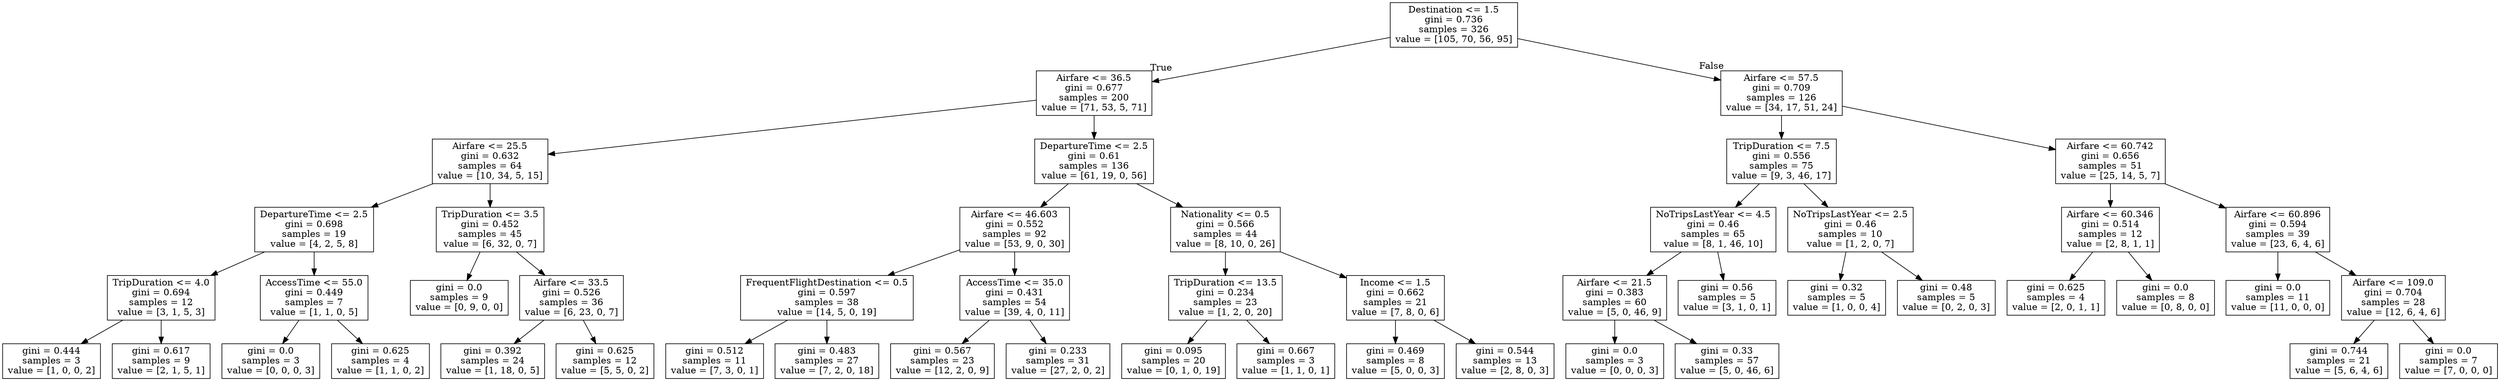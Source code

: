 digraph Tree {
node [shape=box] ;
0 [label="Destination <= 1.5\ngini = 0.736\nsamples = 326\nvalue = [105, 70, 56, 95]"] ;
1 [label="Airfare <= 36.5\ngini = 0.677\nsamples = 200\nvalue = [71, 53, 5, 71]"] ;
0 -> 1 [labeldistance=2.5, labelangle=45, headlabel="True"] ;
2 [label="Airfare <= 25.5\ngini = 0.632\nsamples = 64\nvalue = [10, 34, 5, 15]"] ;
1 -> 2 ;
3 [label="DepartureTime <= 2.5\ngini = 0.698\nsamples = 19\nvalue = [4, 2, 5, 8]"] ;
2 -> 3 ;
4 [label="TripDuration <= 4.0\ngini = 0.694\nsamples = 12\nvalue = [3, 1, 5, 3]"] ;
3 -> 4 ;
5 [label="gini = 0.444\nsamples = 3\nvalue = [1, 0, 0, 2]"] ;
4 -> 5 ;
6 [label="gini = 0.617\nsamples = 9\nvalue = [2, 1, 5, 1]"] ;
4 -> 6 ;
7 [label="AccessTime <= 55.0\ngini = 0.449\nsamples = 7\nvalue = [1, 1, 0, 5]"] ;
3 -> 7 ;
8 [label="gini = 0.0\nsamples = 3\nvalue = [0, 0, 0, 3]"] ;
7 -> 8 ;
9 [label="gini = 0.625\nsamples = 4\nvalue = [1, 1, 0, 2]"] ;
7 -> 9 ;
10 [label="TripDuration <= 3.5\ngini = 0.452\nsamples = 45\nvalue = [6, 32, 0, 7]"] ;
2 -> 10 ;
11 [label="gini = 0.0\nsamples = 9\nvalue = [0, 9, 0, 0]"] ;
10 -> 11 ;
12 [label="Airfare <= 33.5\ngini = 0.526\nsamples = 36\nvalue = [6, 23, 0, 7]"] ;
10 -> 12 ;
13 [label="gini = 0.392\nsamples = 24\nvalue = [1, 18, 0, 5]"] ;
12 -> 13 ;
14 [label="gini = 0.625\nsamples = 12\nvalue = [5, 5, 0, 2]"] ;
12 -> 14 ;
15 [label="DepartureTime <= 2.5\ngini = 0.61\nsamples = 136\nvalue = [61, 19, 0, 56]"] ;
1 -> 15 ;
16 [label="Airfare <= 46.603\ngini = 0.552\nsamples = 92\nvalue = [53, 9, 0, 30]"] ;
15 -> 16 ;
17 [label="FrequentFlightDestination <= 0.5\ngini = 0.597\nsamples = 38\nvalue = [14, 5, 0, 19]"] ;
16 -> 17 ;
18 [label="gini = 0.512\nsamples = 11\nvalue = [7, 3, 0, 1]"] ;
17 -> 18 ;
19 [label="gini = 0.483\nsamples = 27\nvalue = [7, 2, 0, 18]"] ;
17 -> 19 ;
20 [label="AccessTime <= 35.0\ngini = 0.431\nsamples = 54\nvalue = [39, 4, 0, 11]"] ;
16 -> 20 ;
21 [label="gini = 0.567\nsamples = 23\nvalue = [12, 2, 0, 9]"] ;
20 -> 21 ;
22 [label="gini = 0.233\nsamples = 31\nvalue = [27, 2, 0, 2]"] ;
20 -> 22 ;
23 [label="Nationality <= 0.5\ngini = 0.566\nsamples = 44\nvalue = [8, 10, 0, 26]"] ;
15 -> 23 ;
24 [label="TripDuration <= 13.5\ngini = 0.234\nsamples = 23\nvalue = [1, 2, 0, 20]"] ;
23 -> 24 ;
25 [label="gini = 0.095\nsamples = 20\nvalue = [0, 1, 0, 19]"] ;
24 -> 25 ;
26 [label="gini = 0.667\nsamples = 3\nvalue = [1, 1, 0, 1]"] ;
24 -> 26 ;
27 [label="Income <= 1.5\ngini = 0.662\nsamples = 21\nvalue = [7, 8, 0, 6]"] ;
23 -> 27 ;
28 [label="gini = 0.469\nsamples = 8\nvalue = [5, 0, 0, 3]"] ;
27 -> 28 ;
29 [label="gini = 0.544\nsamples = 13\nvalue = [2, 8, 0, 3]"] ;
27 -> 29 ;
30 [label="Airfare <= 57.5\ngini = 0.709\nsamples = 126\nvalue = [34, 17, 51, 24]"] ;
0 -> 30 [labeldistance=2.5, labelangle=-45, headlabel="False"] ;
31 [label="TripDuration <= 7.5\ngini = 0.556\nsamples = 75\nvalue = [9, 3, 46, 17]"] ;
30 -> 31 ;
32 [label="NoTripsLastYear <= 4.5\ngini = 0.46\nsamples = 65\nvalue = [8, 1, 46, 10]"] ;
31 -> 32 ;
33 [label="Airfare <= 21.5\ngini = 0.383\nsamples = 60\nvalue = [5, 0, 46, 9]"] ;
32 -> 33 ;
34 [label="gini = 0.0\nsamples = 3\nvalue = [0, 0, 0, 3]"] ;
33 -> 34 ;
35 [label="gini = 0.33\nsamples = 57\nvalue = [5, 0, 46, 6]"] ;
33 -> 35 ;
36 [label="gini = 0.56\nsamples = 5\nvalue = [3, 1, 0, 1]"] ;
32 -> 36 ;
37 [label="NoTripsLastYear <= 2.5\ngini = 0.46\nsamples = 10\nvalue = [1, 2, 0, 7]"] ;
31 -> 37 ;
38 [label="gini = 0.32\nsamples = 5\nvalue = [1, 0, 0, 4]"] ;
37 -> 38 ;
39 [label="gini = 0.48\nsamples = 5\nvalue = [0, 2, 0, 3]"] ;
37 -> 39 ;
40 [label="Airfare <= 60.742\ngini = 0.656\nsamples = 51\nvalue = [25, 14, 5, 7]"] ;
30 -> 40 ;
41 [label="Airfare <= 60.346\ngini = 0.514\nsamples = 12\nvalue = [2, 8, 1, 1]"] ;
40 -> 41 ;
42 [label="gini = 0.625\nsamples = 4\nvalue = [2, 0, 1, 1]"] ;
41 -> 42 ;
43 [label="gini = 0.0\nsamples = 8\nvalue = [0, 8, 0, 0]"] ;
41 -> 43 ;
44 [label="Airfare <= 60.896\ngini = 0.594\nsamples = 39\nvalue = [23, 6, 4, 6]"] ;
40 -> 44 ;
45 [label="gini = 0.0\nsamples = 11\nvalue = [11, 0, 0, 0]"] ;
44 -> 45 ;
46 [label="Airfare <= 109.0\ngini = 0.704\nsamples = 28\nvalue = [12, 6, 4, 6]"] ;
44 -> 46 ;
47 [label="gini = 0.744\nsamples = 21\nvalue = [5, 6, 4, 6]"] ;
46 -> 47 ;
48 [label="gini = 0.0\nsamples = 7\nvalue = [7, 0, 0, 0]"] ;
46 -> 48 ;
}